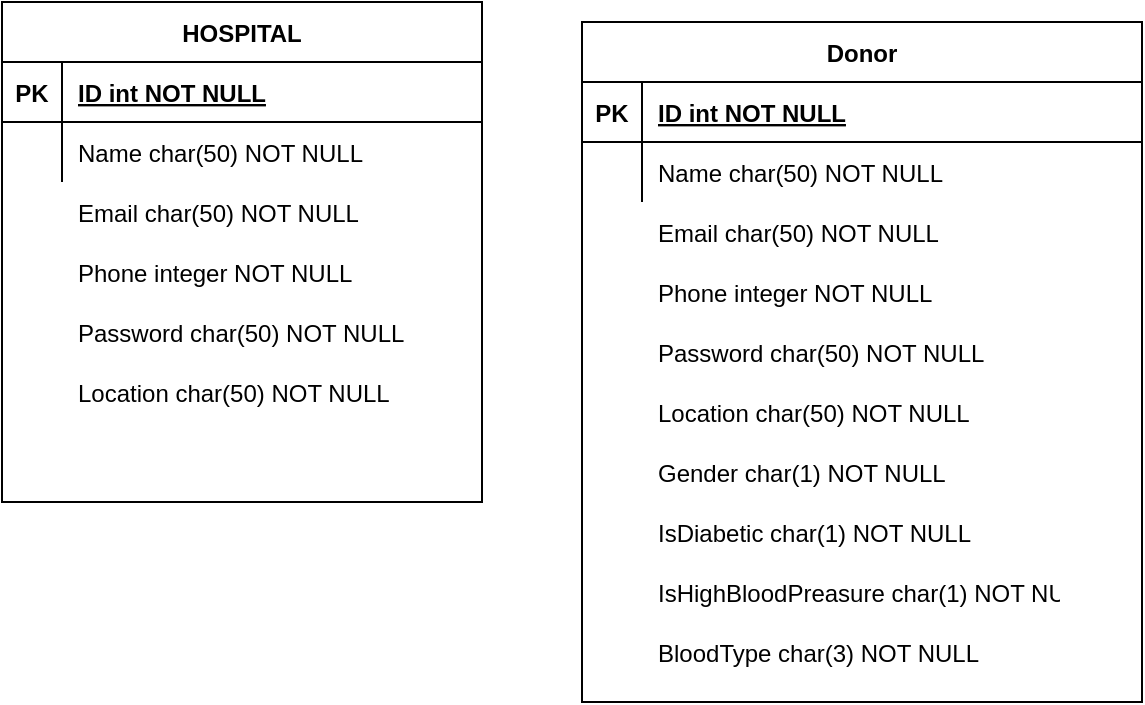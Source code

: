 <mxfile version="14.1.8" type="device"><diagram id="R2lEEEUBdFMjLlhIrx00" name="Page-1"><mxGraphModel dx="1024" dy="592" grid="0" gridSize="10" guides="1" tooltips="1" connect="1" arrows="1" fold="1" page="1" pageScale="1" pageWidth="850" pageHeight="1100" math="0" shadow="0" extFonts="Permanent Marker^https://fonts.googleapis.com/css?family=Permanent+Marker"><root><mxCell id="0"/><mxCell id="1" parent="0"/><mxCell id="stHHiAPS3Ozk1it3Ltwh-21" value="" style="group" parent="1" vertex="1" connectable="0"><mxGeometry x="120" y="120" width="240" height="250" as="geometry"/></mxCell><mxCell id="C-vyLk0tnHw3VtMMgP7b-23" value="HOSPITAL" style="shape=table;startSize=30;container=1;collapsible=1;childLayout=tableLayout;fixedRows=1;rowLines=0;fontStyle=1;align=center;resizeLast=1;" parent="stHHiAPS3Ozk1it3Ltwh-21" vertex="1"><mxGeometry width="240" height="250" as="geometry"><mxRectangle x="120" y="120" width="90" height="30" as="alternateBounds"/></mxGeometry></mxCell><mxCell id="C-vyLk0tnHw3VtMMgP7b-24" value="" style="shape=partialRectangle;collapsible=0;dropTarget=0;pointerEvents=0;fillColor=none;points=[[0,0.5],[1,0.5]];portConstraint=eastwest;top=0;left=0;right=0;bottom=1;" parent="C-vyLk0tnHw3VtMMgP7b-23" vertex="1"><mxGeometry y="30" width="240" height="30" as="geometry"/></mxCell><mxCell id="C-vyLk0tnHw3VtMMgP7b-25" value="PK" style="shape=partialRectangle;overflow=hidden;connectable=0;fillColor=none;top=0;left=0;bottom=0;right=0;fontStyle=1;" parent="C-vyLk0tnHw3VtMMgP7b-24" vertex="1"><mxGeometry width="30" height="30" as="geometry"/></mxCell><mxCell id="C-vyLk0tnHw3VtMMgP7b-26" value="ID int NOT NULL " style="shape=partialRectangle;overflow=hidden;connectable=0;fillColor=none;top=0;left=0;bottom=0;right=0;align=left;spacingLeft=6;fontStyle=5;" parent="C-vyLk0tnHw3VtMMgP7b-24" vertex="1"><mxGeometry x="30" width="210" height="30" as="geometry"/></mxCell><mxCell id="C-vyLk0tnHw3VtMMgP7b-27" value="" style="shape=partialRectangle;collapsible=0;dropTarget=0;pointerEvents=0;fillColor=none;points=[[0,0.5],[1,0.5]];portConstraint=eastwest;top=0;left=0;right=0;bottom=0;" parent="C-vyLk0tnHw3VtMMgP7b-23" vertex="1"><mxGeometry y="60" width="240" height="30" as="geometry"/></mxCell><mxCell id="C-vyLk0tnHw3VtMMgP7b-28" value="" style="shape=partialRectangle;overflow=hidden;connectable=0;fillColor=none;top=0;left=0;bottom=0;right=0;" parent="C-vyLk0tnHw3VtMMgP7b-27" vertex="1"><mxGeometry width="30" height="30" as="geometry"/></mxCell><mxCell id="C-vyLk0tnHw3VtMMgP7b-29" value="Name char(50) NOT NULL" style="shape=partialRectangle;overflow=hidden;connectable=0;fillColor=none;top=0;left=0;bottom=0;right=0;align=left;spacingLeft=6;" parent="C-vyLk0tnHw3VtMMgP7b-27" vertex="1"><mxGeometry x="30" width="210" height="30" as="geometry"/></mxCell><mxCell id="stHHiAPS3Ozk1it3Ltwh-9" value="Email char(50) NOT NULL" style="shape=partialRectangle;overflow=hidden;connectable=0;fillColor=none;top=0;left=0;bottom=0;right=0;align=left;spacingLeft=6;" parent="stHHiAPS3Ozk1it3Ltwh-21" vertex="1"><mxGeometry x="30" y="90" width="210" height="30" as="geometry"/></mxCell><mxCell id="stHHiAPS3Ozk1it3Ltwh-10" value="Phone integer NOT NULL" style="shape=partialRectangle;overflow=hidden;connectable=0;fillColor=none;top=0;left=0;bottom=0;right=0;align=left;spacingLeft=6;" parent="stHHiAPS3Ozk1it3Ltwh-21" vertex="1"><mxGeometry x="30" y="120" width="210" height="30" as="geometry"/></mxCell><mxCell id="stHHiAPS3Ozk1it3Ltwh-11" value="Password char(50) NOT NULL" style="shape=partialRectangle;overflow=hidden;connectable=0;fillColor=none;top=0;left=0;bottom=0;right=0;align=left;spacingLeft=6;" parent="stHHiAPS3Ozk1it3Ltwh-21" vertex="1"><mxGeometry x="30" y="150" width="210" height="30" as="geometry"/></mxCell><mxCell id="stHHiAPS3Ozk1it3Ltwh-12" value="Location char(50) NOT NULL" style="shape=partialRectangle;overflow=hidden;connectable=0;fillColor=none;top=0;left=0;bottom=0;right=0;align=left;spacingLeft=6;" parent="stHHiAPS3Ozk1it3Ltwh-21" vertex="1"><mxGeometry x="30" y="180" width="210" height="30" as="geometry"/></mxCell><mxCell id="stHHiAPS3Ozk1it3Ltwh-23" value="Donor" style="shape=table;startSize=30;container=1;collapsible=1;childLayout=tableLayout;fixedRows=1;rowLines=0;fontStyle=1;align=center;resizeLast=1;" parent="1" vertex="1"><mxGeometry x="410" y="130" width="280" height="340" as="geometry"><mxRectangle x="120" y="120" width="90" height="30" as="alternateBounds"/></mxGeometry></mxCell><mxCell id="stHHiAPS3Ozk1it3Ltwh-24" value="" style="shape=partialRectangle;collapsible=0;dropTarget=0;pointerEvents=0;fillColor=none;points=[[0,0.5],[1,0.5]];portConstraint=eastwest;top=0;left=0;right=0;bottom=1;" parent="stHHiAPS3Ozk1it3Ltwh-23" vertex="1"><mxGeometry y="30" width="280" height="30" as="geometry"/></mxCell><mxCell id="stHHiAPS3Ozk1it3Ltwh-25" value="PK" style="shape=partialRectangle;overflow=hidden;connectable=0;fillColor=none;top=0;left=0;bottom=0;right=0;fontStyle=1;" parent="stHHiAPS3Ozk1it3Ltwh-24" vertex="1"><mxGeometry width="30" height="30" as="geometry"/></mxCell><mxCell id="stHHiAPS3Ozk1it3Ltwh-26" value="ID int NOT NULL " style="shape=partialRectangle;overflow=hidden;connectable=0;fillColor=none;top=0;left=0;bottom=0;right=0;align=left;spacingLeft=6;fontStyle=5;" parent="stHHiAPS3Ozk1it3Ltwh-24" vertex="1"><mxGeometry x="30" width="250" height="30" as="geometry"/></mxCell><mxCell id="stHHiAPS3Ozk1it3Ltwh-27" value="" style="shape=partialRectangle;collapsible=0;dropTarget=0;pointerEvents=0;fillColor=none;points=[[0,0.5],[1,0.5]];portConstraint=eastwest;top=0;left=0;right=0;bottom=0;" parent="stHHiAPS3Ozk1it3Ltwh-23" vertex="1"><mxGeometry y="60" width="280" height="30" as="geometry"/></mxCell><mxCell id="stHHiAPS3Ozk1it3Ltwh-28" value="" style="shape=partialRectangle;overflow=hidden;connectable=0;fillColor=none;top=0;left=0;bottom=0;right=0;" parent="stHHiAPS3Ozk1it3Ltwh-27" vertex="1"><mxGeometry width="30" height="30" as="geometry"/></mxCell><mxCell id="stHHiAPS3Ozk1it3Ltwh-29" value="Name char(50) NOT NULL" style="shape=partialRectangle;overflow=hidden;connectable=0;fillColor=none;top=0;left=0;bottom=0;right=0;align=left;spacingLeft=6;" parent="stHHiAPS3Ozk1it3Ltwh-27" vertex="1"><mxGeometry x="30" width="250" height="30" as="geometry"/></mxCell><mxCell id="stHHiAPS3Ozk1it3Ltwh-30" value="Email char(50) NOT NULL" style="shape=partialRectangle;overflow=hidden;connectable=0;fillColor=none;top=0;left=0;bottom=0;right=0;align=left;spacingLeft=6;" parent="1" vertex="1"><mxGeometry x="440" y="220" width="210" height="30" as="geometry"/></mxCell><mxCell id="stHHiAPS3Ozk1it3Ltwh-31" value="Phone integer NOT NULL" style="shape=partialRectangle;overflow=hidden;connectable=0;fillColor=none;top=0;left=0;bottom=0;right=0;align=left;spacingLeft=6;" parent="1" vertex="1"><mxGeometry x="440" y="250" width="210" height="30" as="geometry"/></mxCell><mxCell id="stHHiAPS3Ozk1it3Ltwh-32" value="Password char(50) NOT NULL" style="shape=partialRectangle;overflow=hidden;connectable=0;fillColor=none;top=0;left=0;bottom=0;right=0;align=left;spacingLeft=6;" parent="1" vertex="1"><mxGeometry x="440" y="280" width="210" height="30" as="geometry"/></mxCell><mxCell id="stHHiAPS3Ozk1it3Ltwh-33" value="Location char(50) NOT NULL" style="shape=partialRectangle;overflow=hidden;connectable=0;fillColor=none;top=0;left=0;bottom=0;right=0;align=left;spacingLeft=6;" parent="1" vertex="1"><mxGeometry x="440" y="310" width="210" height="30" as="geometry"/></mxCell><mxCell id="stHHiAPS3Ozk1it3Ltwh-34" value="Gender char(1) NOT NULL" style="shape=partialRectangle;overflow=hidden;connectable=0;fillColor=none;top=0;left=0;bottom=0;right=0;align=left;spacingLeft=6;" parent="1" vertex="1"><mxGeometry x="440" y="340" width="210" height="30" as="geometry"/></mxCell><mxCell id="stHHiAPS3Ozk1it3Ltwh-35" value="IsDiabetic char(1) NOT NULL" style="shape=partialRectangle;overflow=hidden;connectable=0;fillColor=none;top=0;left=0;bottom=0;right=0;align=left;spacingLeft=6;" parent="1" vertex="1"><mxGeometry x="440" y="370" width="210" height="30" as="geometry"/></mxCell><mxCell id="stHHiAPS3Ozk1it3Ltwh-36" value="IsHighBloodPreasure char(1) NOT NULL" style="shape=partialRectangle;overflow=hidden;connectable=0;fillColor=none;top=0;left=0;bottom=0;right=0;align=left;spacingLeft=6;" parent="1" vertex="1"><mxGeometry x="440" y="400" width="210" height="30" as="geometry"/></mxCell><mxCell id="stHHiAPS3Ozk1it3Ltwh-37" value="BloodType char(3) NOT NULL" style="shape=partialRectangle;overflow=hidden;connectable=0;fillColor=none;top=0;left=0;bottom=0;right=0;align=left;spacingLeft=6;" parent="1" vertex="1"><mxGeometry x="440" y="430" width="210" height="30" as="geometry"/></mxCell></root></mxGraphModel></diagram></mxfile>